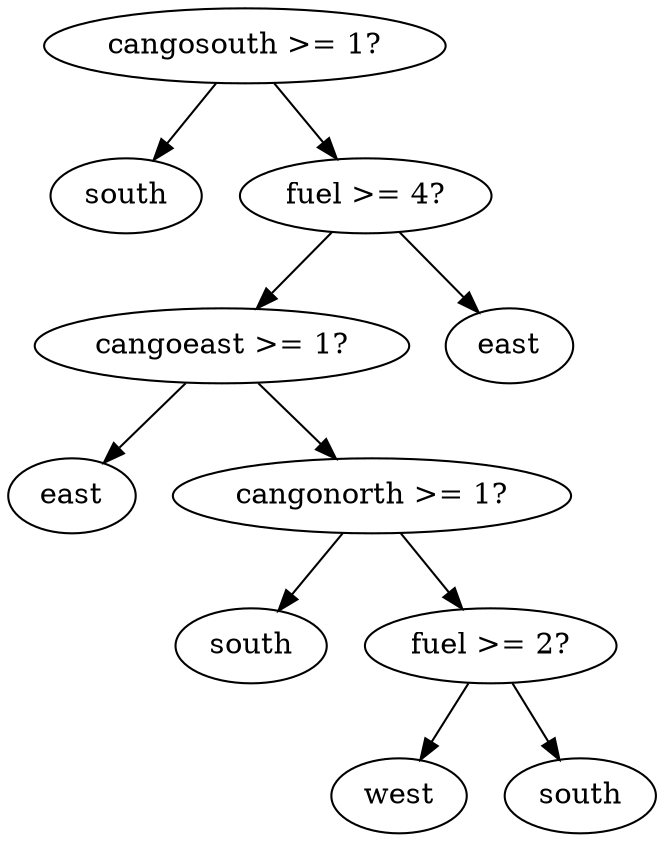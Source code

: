 digraph tree {
    "0x0" [label="cangosouth >= 1?"];
    "0x1" [label="south"];
    "0x2" [label="fuel >= 4?"];
    "0x3" [label="cangoeast >= 1?"];
    "0x4" [label="east"];
    "0x5" [label="cangonorth >= 1?"];
    "0x6" [label="south"];
    "0x7" [label="fuel >= 2?"];
    "0x8" [label="west"];
    "0x9" [label="south"];
    "0xa" [label="east"];
    "0x0" -> "0x1";
    "0x0" -> "0x2";
    "0x2" -> "0x3";
    "0x2" -> "0xa";
    "0x3" -> "0x4";
    "0x3" -> "0x5";
    "0x5" -> "0x6";
    "0x5" -> "0x7";
    "0x7" -> "0x8";
    "0x7" -> "0x9";
}
